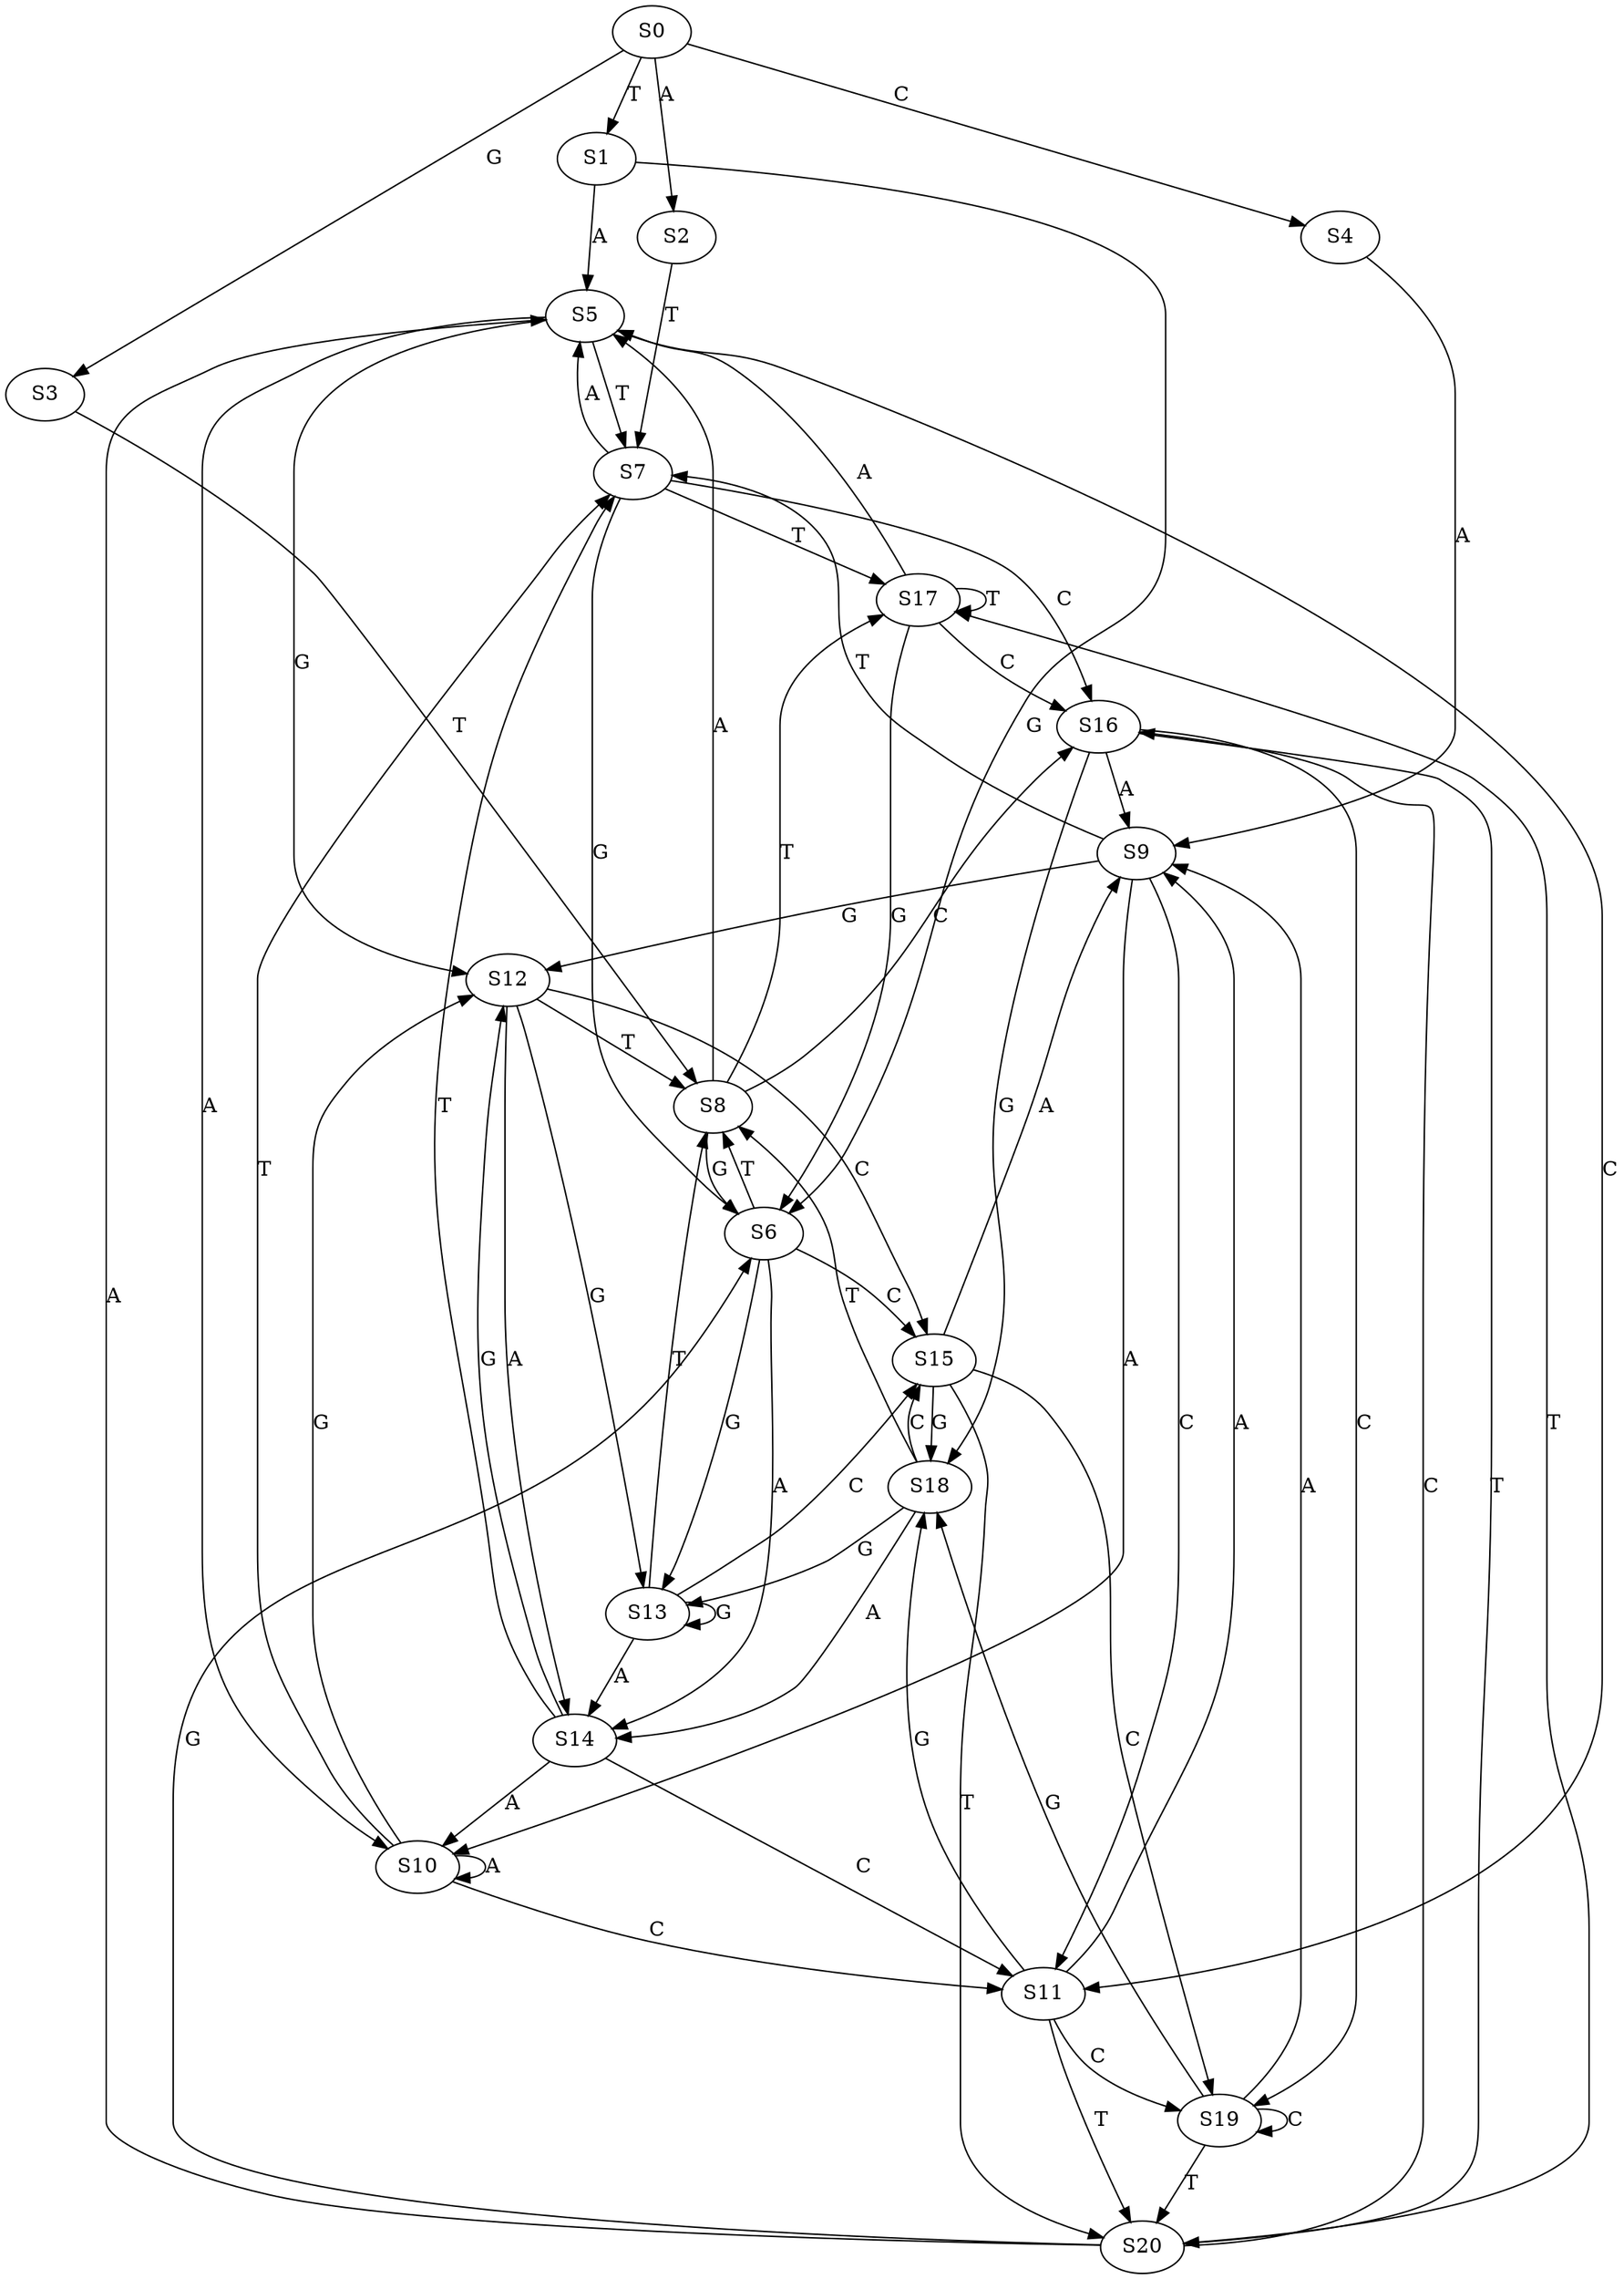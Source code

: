 strict digraph  {
	S0 -> S1 [ label = T ];
	S0 -> S2 [ label = A ];
	S0 -> S3 [ label = G ];
	S0 -> S4 [ label = C ];
	S1 -> S5 [ label = A ];
	S1 -> S6 [ label = G ];
	S2 -> S7 [ label = T ];
	S3 -> S8 [ label = T ];
	S4 -> S9 [ label = A ];
	S5 -> S10 [ label = A ];
	S5 -> S7 [ label = T ];
	S5 -> S11 [ label = C ];
	S5 -> S12 [ label = G ];
	S6 -> S13 [ label = G ];
	S6 -> S8 [ label = T ];
	S6 -> S14 [ label = A ];
	S6 -> S15 [ label = C ];
	S7 -> S5 [ label = A ];
	S7 -> S6 [ label = G ];
	S7 -> S16 [ label = C ];
	S7 -> S17 [ label = T ];
	S8 -> S17 [ label = T ];
	S8 -> S6 [ label = G ];
	S8 -> S16 [ label = C ];
	S8 -> S5 [ label = A ];
	S9 -> S10 [ label = A ];
	S9 -> S11 [ label = C ];
	S9 -> S7 [ label = T ];
	S9 -> S12 [ label = G ];
	S10 -> S12 [ label = G ];
	S10 -> S10 [ label = A ];
	S10 -> S11 [ label = C ];
	S10 -> S7 [ label = T ];
	S11 -> S18 [ label = G ];
	S11 -> S9 [ label = A ];
	S11 -> S19 [ label = C ];
	S11 -> S20 [ label = T ];
	S12 -> S13 [ label = G ];
	S12 -> S14 [ label = A ];
	S12 -> S8 [ label = T ];
	S12 -> S15 [ label = C ];
	S13 -> S8 [ label = T ];
	S13 -> S14 [ label = A ];
	S13 -> S13 [ label = G ];
	S13 -> S15 [ label = C ];
	S14 -> S12 [ label = G ];
	S14 -> S7 [ label = T ];
	S14 -> S10 [ label = A ];
	S14 -> S11 [ label = C ];
	S15 -> S9 [ label = A ];
	S15 -> S19 [ label = C ];
	S15 -> S20 [ label = T ];
	S15 -> S18 [ label = G ];
	S16 -> S20 [ label = T ];
	S16 -> S9 [ label = A ];
	S16 -> S18 [ label = G ];
	S16 -> S19 [ label = C ];
	S17 -> S16 [ label = C ];
	S17 -> S17 [ label = T ];
	S17 -> S6 [ label = G ];
	S17 -> S5 [ label = A ];
	S18 -> S8 [ label = T ];
	S18 -> S13 [ label = G ];
	S18 -> S14 [ label = A ];
	S18 -> S15 [ label = C ];
	S19 -> S18 [ label = G ];
	S19 -> S19 [ label = C ];
	S19 -> S9 [ label = A ];
	S19 -> S20 [ label = T ];
	S20 -> S6 [ label = G ];
	S20 -> S16 [ label = C ];
	S20 -> S17 [ label = T ];
	S20 -> S5 [ label = A ];
}
